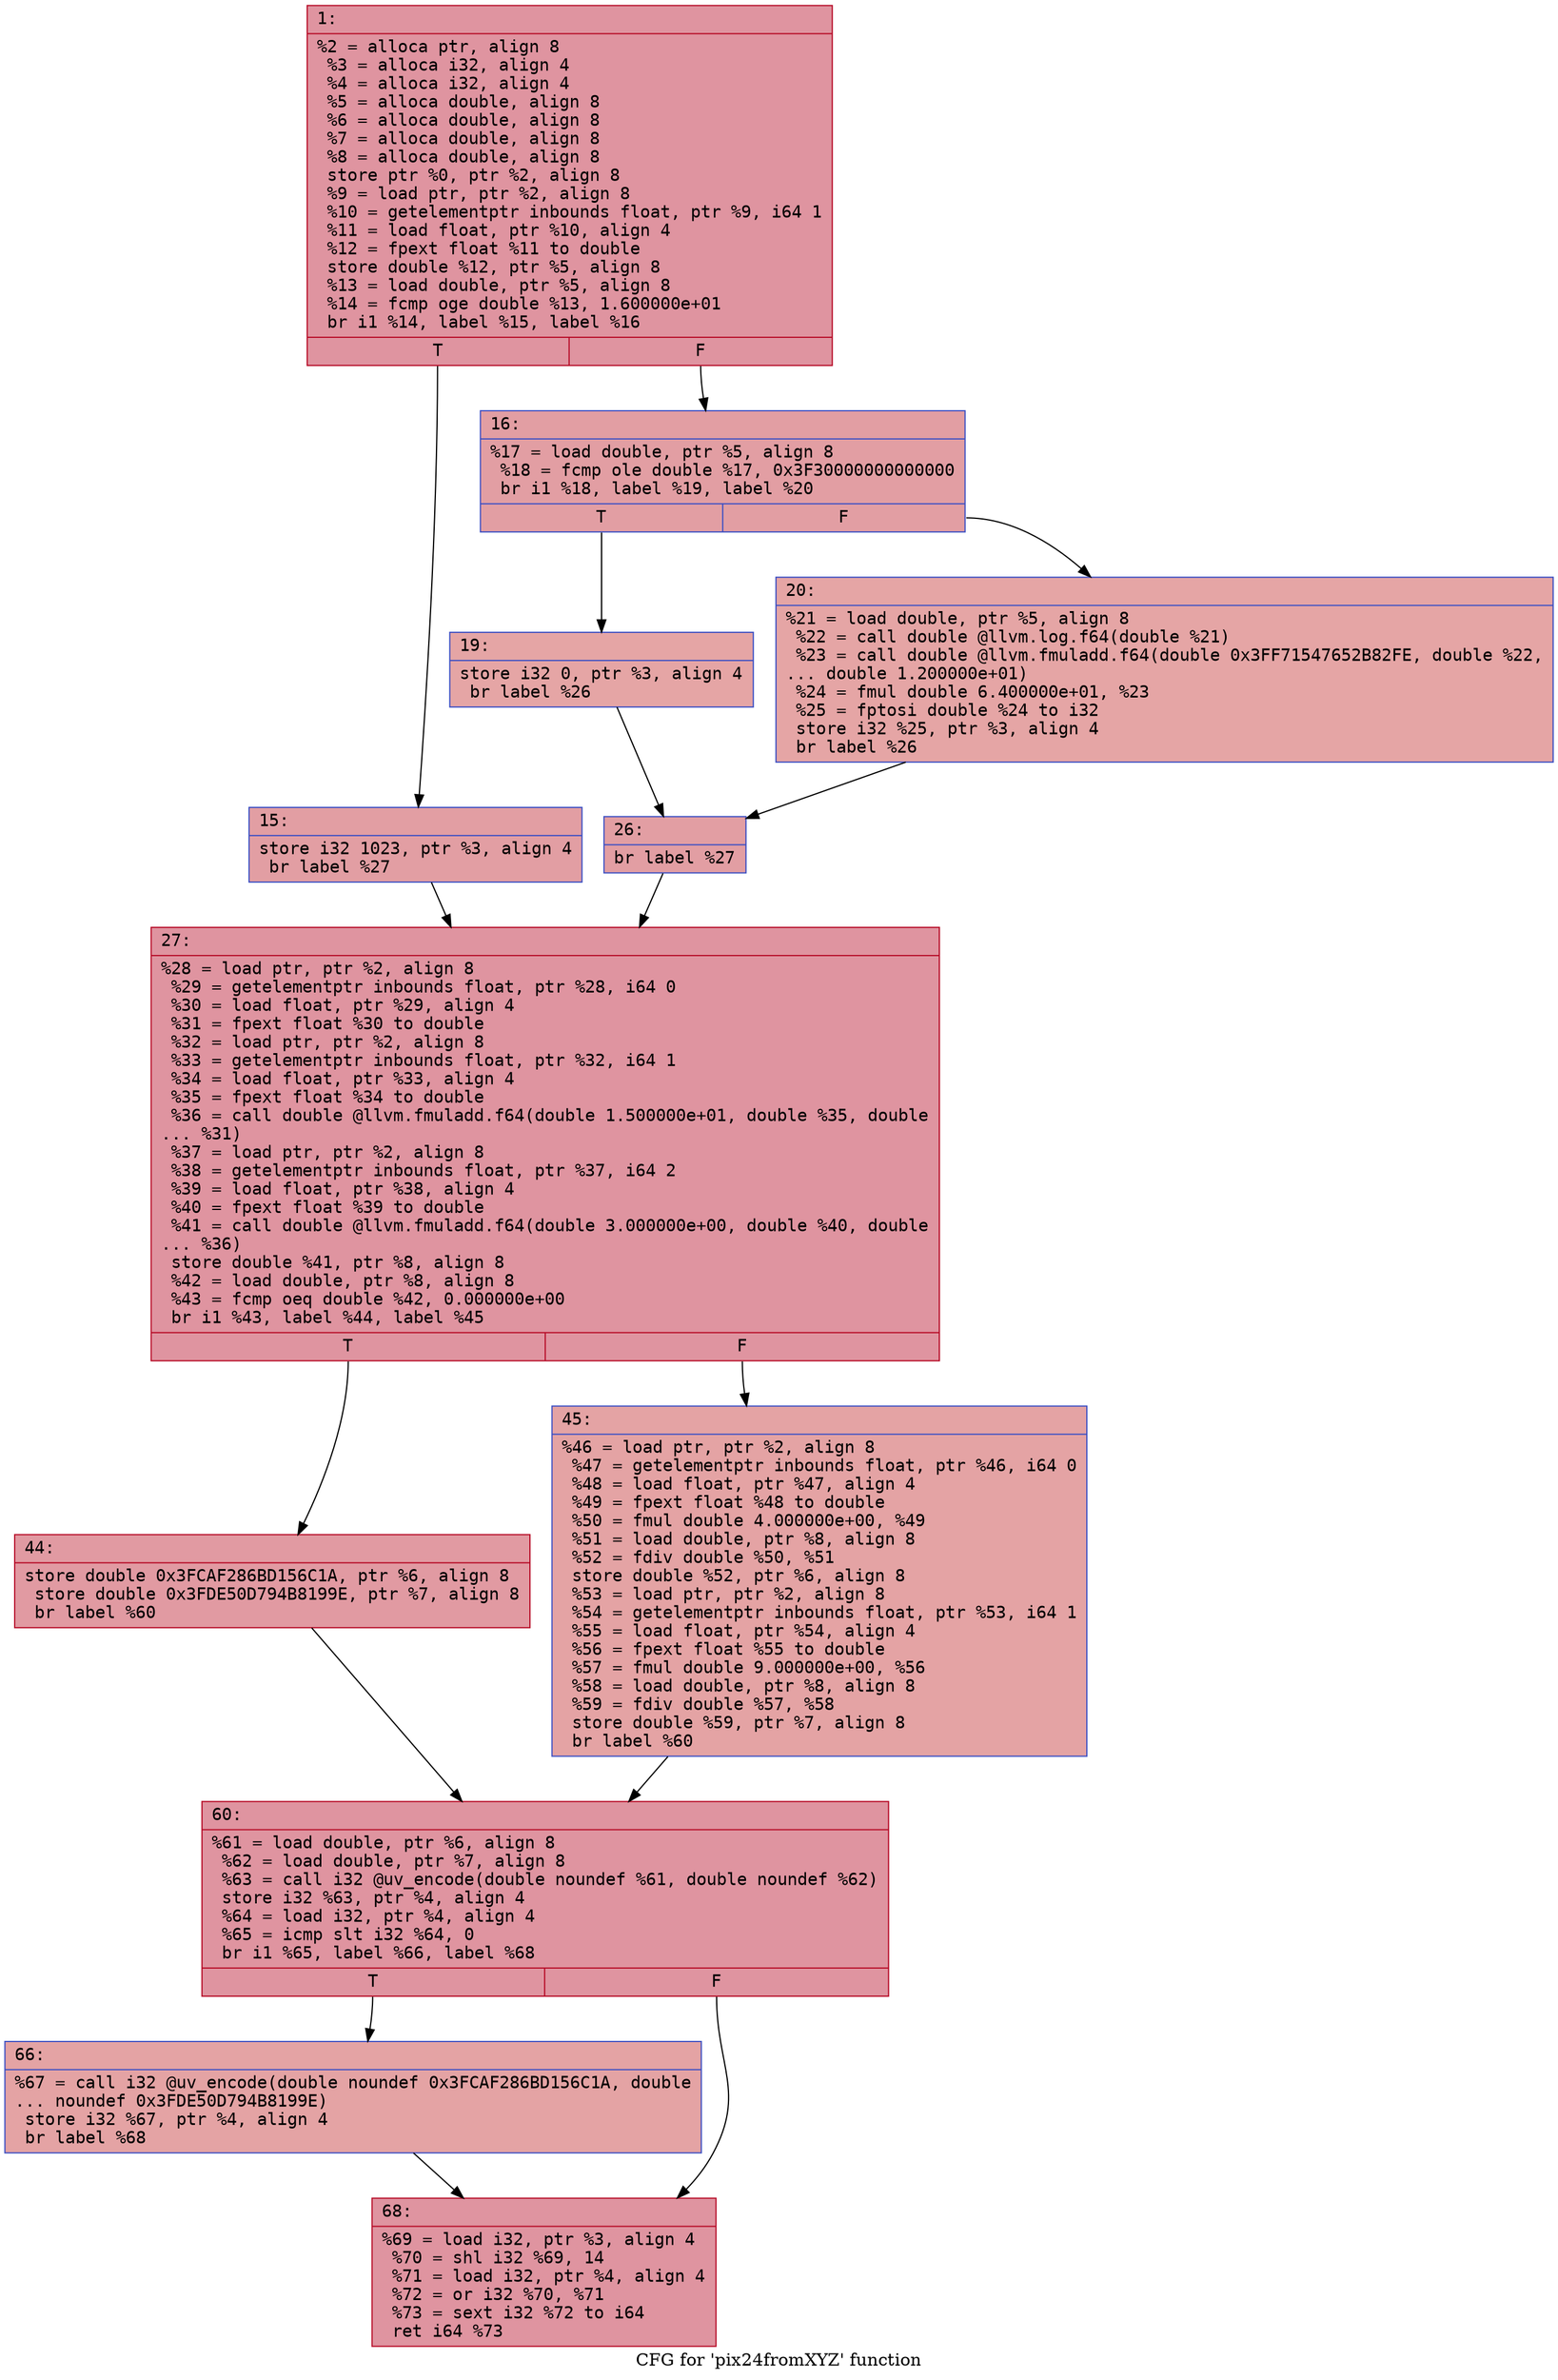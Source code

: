 digraph "CFG for 'pix24fromXYZ' function" {
	label="CFG for 'pix24fromXYZ' function";

	Node0x600000638640 [shape=record,color="#b70d28ff", style=filled, fillcolor="#b70d2870" fontname="Courier",label="{1:\l|  %2 = alloca ptr, align 8\l  %3 = alloca i32, align 4\l  %4 = alloca i32, align 4\l  %5 = alloca double, align 8\l  %6 = alloca double, align 8\l  %7 = alloca double, align 8\l  %8 = alloca double, align 8\l  store ptr %0, ptr %2, align 8\l  %9 = load ptr, ptr %2, align 8\l  %10 = getelementptr inbounds float, ptr %9, i64 1\l  %11 = load float, ptr %10, align 4\l  %12 = fpext float %11 to double\l  store double %12, ptr %5, align 8\l  %13 = load double, ptr %5, align 8\l  %14 = fcmp oge double %13, 1.600000e+01\l  br i1 %14, label %15, label %16\l|{<s0>T|<s1>F}}"];
	Node0x600000638640:s0 -> Node0x600000638690[tooltip="1 -> 15\nProbability 50.00%" ];
	Node0x600000638640:s1 -> Node0x6000006386e0[tooltip="1 -> 16\nProbability 50.00%" ];
	Node0x600000638690 [shape=record,color="#3d50c3ff", style=filled, fillcolor="#be242e70" fontname="Courier",label="{15:\l|  store i32 1023, ptr %3, align 4\l  br label %27\l}"];
	Node0x600000638690 -> Node0x600000638820[tooltip="15 -> 27\nProbability 100.00%" ];
	Node0x6000006386e0 [shape=record,color="#3d50c3ff", style=filled, fillcolor="#be242e70" fontname="Courier",label="{16:\l|  %17 = load double, ptr %5, align 8\l  %18 = fcmp ole double %17, 0x3F30000000000000\l  br i1 %18, label %19, label %20\l|{<s0>T|<s1>F}}"];
	Node0x6000006386e0:s0 -> Node0x600000638730[tooltip="16 -> 19\nProbability 50.00%" ];
	Node0x6000006386e0:s1 -> Node0x600000638780[tooltip="16 -> 20\nProbability 50.00%" ];
	Node0x600000638730 [shape=record,color="#3d50c3ff", style=filled, fillcolor="#c5333470" fontname="Courier",label="{19:\l|  store i32 0, ptr %3, align 4\l  br label %26\l}"];
	Node0x600000638730 -> Node0x6000006387d0[tooltip="19 -> 26\nProbability 100.00%" ];
	Node0x600000638780 [shape=record,color="#3d50c3ff", style=filled, fillcolor="#c5333470" fontname="Courier",label="{20:\l|  %21 = load double, ptr %5, align 8\l  %22 = call double @llvm.log.f64(double %21)\l  %23 = call double @llvm.fmuladd.f64(double 0x3FF71547652B82FE, double %22,\l... double 1.200000e+01)\l  %24 = fmul double 6.400000e+01, %23\l  %25 = fptosi double %24 to i32\l  store i32 %25, ptr %3, align 4\l  br label %26\l}"];
	Node0x600000638780 -> Node0x6000006387d0[tooltip="20 -> 26\nProbability 100.00%" ];
	Node0x6000006387d0 [shape=record,color="#3d50c3ff", style=filled, fillcolor="#be242e70" fontname="Courier",label="{26:\l|  br label %27\l}"];
	Node0x6000006387d0 -> Node0x600000638820[tooltip="26 -> 27\nProbability 100.00%" ];
	Node0x600000638820 [shape=record,color="#b70d28ff", style=filled, fillcolor="#b70d2870" fontname="Courier",label="{27:\l|  %28 = load ptr, ptr %2, align 8\l  %29 = getelementptr inbounds float, ptr %28, i64 0\l  %30 = load float, ptr %29, align 4\l  %31 = fpext float %30 to double\l  %32 = load ptr, ptr %2, align 8\l  %33 = getelementptr inbounds float, ptr %32, i64 1\l  %34 = load float, ptr %33, align 4\l  %35 = fpext float %34 to double\l  %36 = call double @llvm.fmuladd.f64(double 1.500000e+01, double %35, double\l... %31)\l  %37 = load ptr, ptr %2, align 8\l  %38 = getelementptr inbounds float, ptr %37, i64 2\l  %39 = load float, ptr %38, align 4\l  %40 = fpext float %39 to double\l  %41 = call double @llvm.fmuladd.f64(double 3.000000e+00, double %40, double\l... %36)\l  store double %41, ptr %8, align 8\l  %42 = load double, ptr %8, align 8\l  %43 = fcmp oeq double %42, 0.000000e+00\l  br i1 %43, label %44, label %45\l|{<s0>T|<s1>F}}"];
	Node0x600000638820:s0 -> Node0x600000638870[tooltip="27 -> 44\nProbability 62.50%" ];
	Node0x600000638820:s1 -> Node0x6000006388c0[tooltip="27 -> 45\nProbability 37.50%" ];
	Node0x600000638870 [shape=record,color="#b70d28ff", style=filled, fillcolor="#bb1b2c70" fontname="Courier",label="{44:\l|  store double 0x3FCAF286BD156C1A, ptr %6, align 8\l  store double 0x3FDE50D794B8199E, ptr %7, align 8\l  br label %60\l}"];
	Node0x600000638870 -> Node0x600000638910[tooltip="44 -> 60\nProbability 100.00%" ];
	Node0x6000006388c0 [shape=record,color="#3d50c3ff", style=filled, fillcolor="#c32e3170" fontname="Courier",label="{45:\l|  %46 = load ptr, ptr %2, align 8\l  %47 = getelementptr inbounds float, ptr %46, i64 0\l  %48 = load float, ptr %47, align 4\l  %49 = fpext float %48 to double\l  %50 = fmul double 4.000000e+00, %49\l  %51 = load double, ptr %8, align 8\l  %52 = fdiv double %50, %51\l  store double %52, ptr %6, align 8\l  %53 = load ptr, ptr %2, align 8\l  %54 = getelementptr inbounds float, ptr %53, i64 1\l  %55 = load float, ptr %54, align 4\l  %56 = fpext float %55 to double\l  %57 = fmul double 9.000000e+00, %56\l  %58 = load double, ptr %8, align 8\l  %59 = fdiv double %57, %58\l  store double %59, ptr %7, align 8\l  br label %60\l}"];
	Node0x6000006388c0 -> Node0x600000638910[tooltip="45 -> 60\nProbability 100.00%" ];
	Node0x600000638910 [shape=record,color="#b70d28ff", style=filled, fillcolor="#b70d2870" fontname="Courier",label="{60:\l|  %61 = load double, ptr %6, align 8\l  %62 = load double, ptr %7, align 8\l  %63 = call i32 @uv_encode(double noundef %61, double noundef %62)\l  store i32 %63, ptr %4, align 4\l  %64 = load i32, ptr %4, align 4\l  %65 = icmp slt i32 %64, 0\l  br i1 %65, label %66, label %68\l|{<s0>T|<s1>F}}"];
	Node0x600000638910:s0 -> Node0x600000638960[tooltip="60 -> 66\nProbability 37.50%" ];
	Node0x600000638910:s1 -> Node0x6000006389b0[tooltip="60 -> 68\nProbability 62.50%" ];
	Node0x600000638960 [shape=record,color="#3d50c3ff", style=filled, fillcolor="#c32e3170" fontname="Courier",label="{66:\l|  %67 = call i32 @uv_encode(double noundef 0x3FCAF286BD156C1A, double\l... noundef 0x3FDE50D794B8199E)\l  store i32 %67, ptr %4, align 4\l  br label %68\l}"];
	Node0x600000638960 -> Node0x6000006389b0[tooltip="66 -> 68\nProbability 100.00%" ];
	Node0x6000006389b0 [shape=record,color="#b70d28ff", style=filled, fillcolor="#b70d2870" fontname="Courier",label="{68:\l|  %69 = load i32, ptr %3, align 4\l  %70 = shl i32 %69, 14\l  %71 = load i32, ptr %4, align 4\l  %72 = or i32 %70, %71\l  %73 = sext i32 %72 to i64\l  ret i64 %73\l}"];
}
